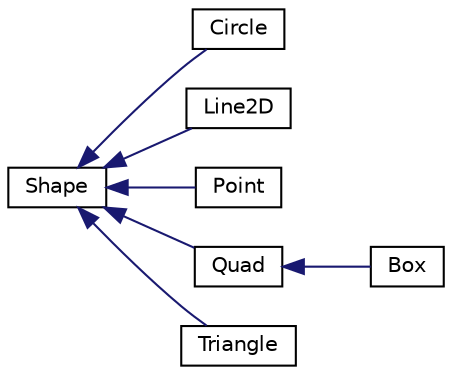 digraph "Graphical Class Hierarchy"
{
 // LATEX_PDF_SIZE
  edge [fontname="Helvetica",fontsize="10",labelfontname="Helvetica",labelfontsize="10"];
  node [fontname="Helvetica",fontsize="10",shape=record];
  rankdir="LR";
  Node0 [label="Shape",height=0.2,width=0.4,color="black", fillcolor="white", style="filled",URL="$classShape.html",tooltip="Base class representing a generic shape."];
  Node0 -> Node1 [dir="back",color="midnightblue",fontsize="10",style="solid",fontname="Helvetica"];
  Node1 [label="Circle",height=0.2,width=0.4,color="black", fillcolor="white", style="filled",URL="$classCircle.html",tooltip="Class representing a 2D circle in the Lumos engine."];
  Node0 -> Node2 [dir="back",color="midnightblue",fontsize="10",style="solid",fontname="Helvetica"];
  Node2 [label="Line2D",height=0.2,width=0.4,color="black", fillcolor="white", style="filled",URL="$classLine2D.html",tooltip="Class representing a 2D line in the Lumos engine."];
  Node0 -> Node3 [dir="back",color="midnightblue",fontsize="10",style="solid",fontname="Helvetica"];
  Node3 [label="Point",height=0.2,width=0.4,color="black", fillcolor="white", style="filled",URL="$classPoint.html",tooltip="Class representing a 2D point in the Lumos engine."];
  Node0 -> Node4 [dir="back",color="midnightblue",fontsize="10",style="solid",fontname="Helvetica"];
  Node4 [label="Quad",height=0.2,width=0.4,color="black", fillcolor="white", style="filled",URL="$classQuad.html",tooltip="Class representing a 2D rectangle (Quad) in the Lumos engine."];
  Node4 -> Node5 [dir="back",color="midnightblue",fontsize="10",style="solid",fontname="Helvetica"];
  Node5 [label="Box",height=0.2,width=0.4,color="black", fillcolor="white", style="filled",URL="$classBox.html",tooltip=" "];
  Node0 -> Node6 [dir="back",color="midnightblue",fontsize="10",style="solid",fontname="Helvetica"];
  Node6 [label="Triangle",height=0.2,width=0.4,color="black", fillcolor="white", style="filled",URL="$classTriangle.html",tooltip="Class representing a 2D triangle in the Lumos engine."];
}

